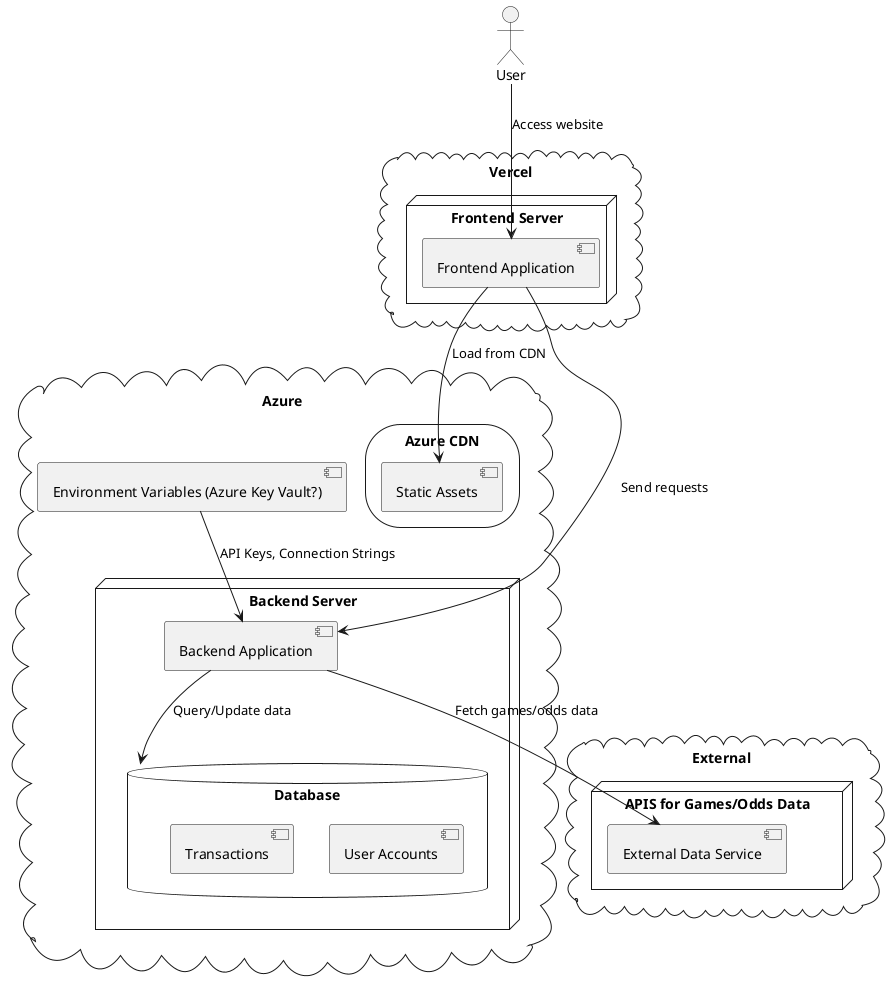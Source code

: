 @startuml

    cloud "Vercel" {
            node "Frontend Server" {
                [Frontend Application]
            }
    }

    cloud "Azure" {
        node "Backend Server" {
            [Backend Application]
            database "Database" {
                [User Accounts]
                [Transactions]
            }
        }



        storage "Azure CDN" {
            [Static Assets]
        }

        [Environment Variables (Azure Key Vault?)] -down-> [Backend Application] : "API Keys, Connection Strings"
    }

    cloud "External" {
        node "APIS for Games/Odds Data" {
                    [External Data Service]
                }
    }

actor User

User --> [Frontend Application] : Access website
[Frontend Application] --> [Backend Application] : Send requests
[Backend Application] --> "Database" : Query/Update data
[Backend Application] --> [External Data Service] : Fetch games/odds data
[Frontend Application] --> [Static Assets] : Load from CDN

@enduml
